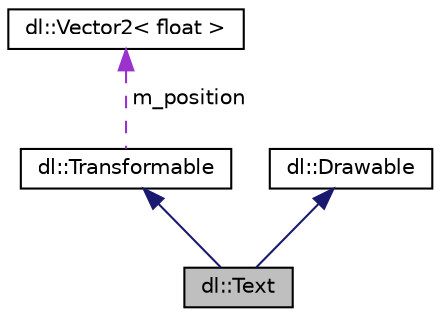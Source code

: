 digraph "dl::Text"
{
 // LATEX_PDF_SIZE
  edge [fontname="Helvetica",fontsize="10",labelfontname="Helvetica",labelfontsize="10"];
  node [fontname="Helvetica",fontsize="10",shape=record];
  Node1 [label="dl::Text",height=0.2,width=0.4,color="black", fillcolor="grey75", style="filled", fontcolor="black",tooltip=" "];
  Node2 -> Node1 [dir="back",color="midnightblue",fontsize="10",style="solid",fontname="Helvetica"];
  Node2 [label="dl::Transformable",height=0.2,width=0.4,color="black", fillcolor="white", style="filled",URL="$classdl_1_1Transformable.html",tooltip=" "];
  Node3 -> Node2 [dir="back",color="darkorchid3",fontsize="10",style="dashed",label=" m_position" ,fontname="Helvetica"];
  Node3 [label="dl::Vector2\< float \>",height=0.2,width=0.4,color="black", fillcolor="white", style="filled",URL="$classdl_1_1Vector2.html",tooltip=" "];
  Node4 -> Node1 [dir="back",color="midnightblue",fontsize="10",style="solid",fontname="Helvetica"];
  Node4 [label="dl::Drawable",height=0.2,width=0.4,color="black", fillcolor="white", style="filled",URL="$classdl_1_1Drawable.html",tooltip=" "];
}
